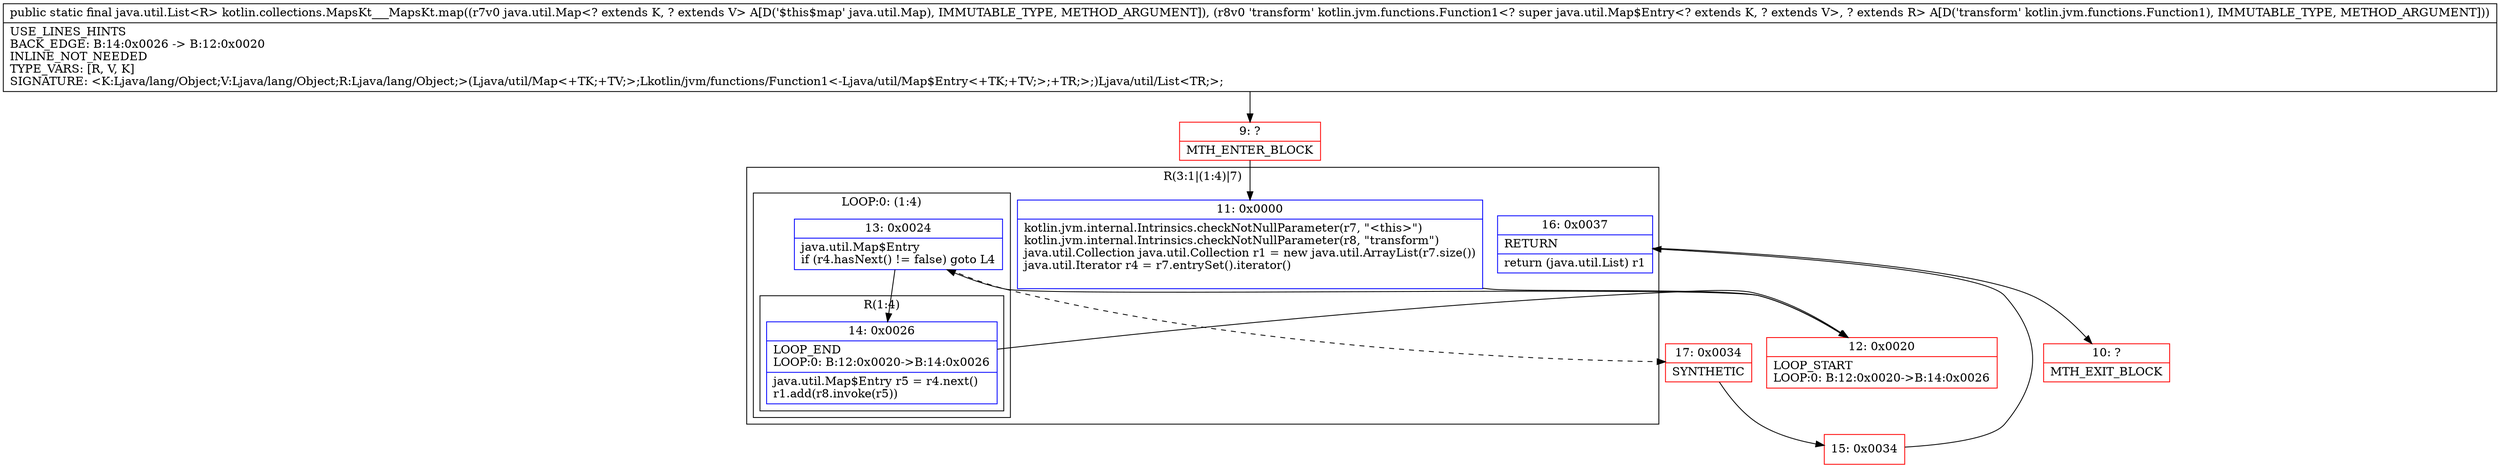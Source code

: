digraph "CFG forkotlin.collections.MapsKt___MapsKt.map(Ljava\/util\/Map;Lkotlin\/jvm\/functions\/Function1;)Ljava\/util\/List;" {
subgraph cluster_Region_801195310 {
label = "R(3:1|(1:4)|7)";
node [shape=record,color=blue];
Node_11 [shape=record,label="{11\:\ 0x0000|kotlin.jvm.internal.Intrinsics.checkNotNullParameter(r7, \"\<this\>\")\lkotlin.jvm.internal.Intrinsics.checkNotNullParameter(r8, \"transform\")\ljava.util.Collection java.util.Collection r1 = new java.util.ArrayList(r7.size())\ljava.util.Iterator r4 = r7.entrySet().iterator()\l\l}"];
subgraph cluster_LoopRegion_1997387132 {
label = "LOOP:0: (1:4)";
node [shape=record,color=blue];
Node_13 [shape=record,label="{13\:\ 0x0024|java.util.Map$Entry \lif (r4.hasNext() != false) goto L4\l}"];
subgraph cluster_Region_1651324286 {
label = "R(1:4)";
node [shape=record,color=blue];
Node_14 [shape=record,label="{14\:\ 0x0026|LOOP_END\lLOOP:0: B:12:0x0020\-\>B:14:0x0026\l|java.util.Map$Entry r5 = r4.next()\lr1.add(r8.invoke(r5))\l}"];
}
}
Node_16 [shape=record,label="{16\:\ 0x0037|RETURN\l|return (java.util.List) r1\l}"];
}
Node_9 [shape=record,color=red,label="{9\:\ ?|MTH_ENTER_BLOCK\l}"];
Node_12 [shape=record,color=red,label="{12\:\ 0x0020|LOOP_START\lLOOP:0: B:12:0x0020\-\>B:14:0x0026\l}"];
Node_17 [shape=record,color=red,label="{17\:\ 0x0034|SYNTHETIC\l}"];
Node_15 [shape=record,color=red,label="{15\:\ 0x0034}"];
Node_10 [shape=record,color=red,label="{10\:\ ?|MTH_EXIT_BLOCK\l}"];
MethodNode[shape=record,label="{public static final java.util.List\<R\> kotlin.collections.MapsKt___MapsKt.map((r7v0 java.util.Map\<? extends K, ? extends V\> A[D('$this$map' java.util.Map), IMMUTABLE_TYPE, METHOD_ARGUMENT]), (r8v0 'transform' kotlin.jvm.functions.Function1\<? super java.util.Map$Entry\<? extends K, ? extends V\>, ? extends R\> A[D('transform' kotlin.jvm.functions.Function1), IMMUTABLE_TYPE, METHOD_ARGUMENT]))  | USE_LINES_HINTS\lBACK_EDGE: B:14:0x0026 \-\> B:12:0x0020\lINLINE_NOT_NEEDED\lTYPE_VARS: [R, V, K]\lSIGNATURE: \<K:Ljava\/lang\/Object;V:Ljava\/lang\/Object;R:Ljava\/lang\/Object;\>(Ljava\/util\/Map\<+TK;+TV;\>;Lkotlin\/jvm\/functions\/Function1\<\-Ljava\/util\/Map$Entry\<+TK;+TV;\>;+TR;\>;)Ljava\/util\/List\<TR;\>;\l}"];
MethodNode -> Node_9;Node_11 -> Node_12;
Node_13 -> Node_14;
Node_13 -> Node_17[style=dashed];
Node_14 -> Node_12;
Node_16 -> Node_10;
Node_9 -> Node_11;
Node_12 -> Node_13;
Node_17 -> Node_15;
Node_15 -> Node_16;
}

